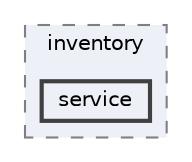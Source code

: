 digraph "repository/brm-inventory/src/test/java/com/sterlite/cal/brm/inventory/service"
{
 // LATEX_PDF_SIZE
  bgcolor="transparent";
  edge [fontname=Helvetica,fontsize=10,labelfontname=Helvetica,labelfontsize=10];
  node [fontname=Helvetica,fontsize=10,shape=box,height=0.2,width=0.4];
  compound=true
  subgraph clusterdir_9ebbfdcb6812f59b6b0227b0ce755065 {
    graph [ bgcolor="#edf0f7", pencolor="grey50", label="inventory", fontname=Helvetica,fontsize=10 style="filled,dashed", URL="dir_9ebbfdcb6812f59b6b0227b0ce755065.html",tooltip=""]
  dir_9747db9d616eeda8739b0ee869764483 [label="service", fillcolor="#edf0f7", color="grey25", style="filled,bold", URL="dir_9747db9d616eeda8739b0ee869764483.html",tooltip=""];
  }
}
